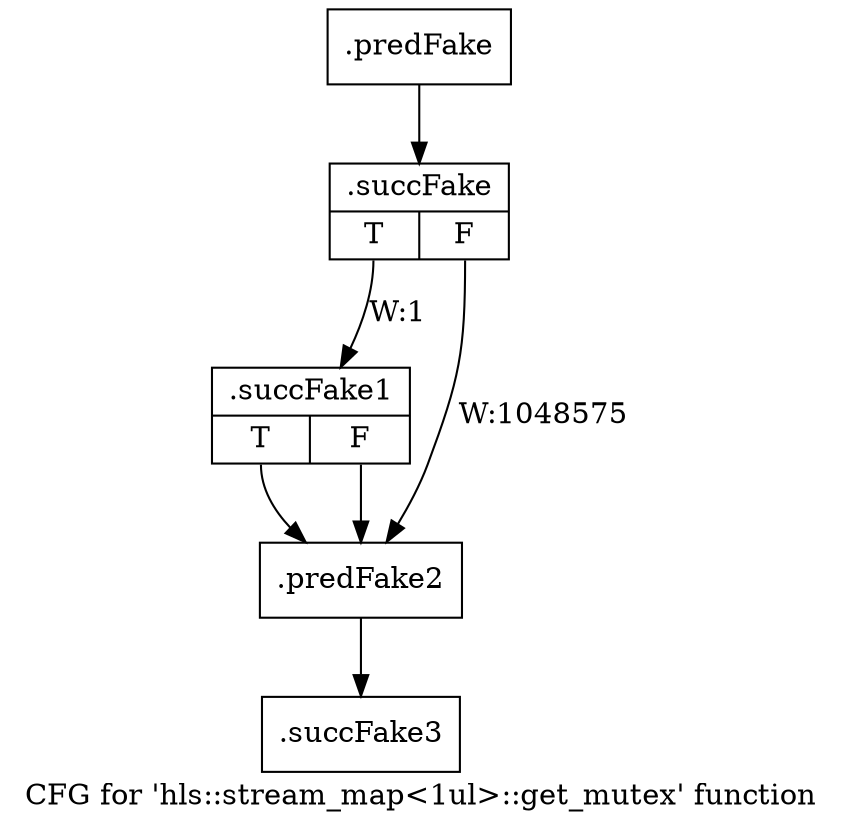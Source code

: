 digraph "CFG for 'hls::stream_map\<1ul\>::get_mutex' function" {
	label="CFG for 'hls::stream_map\<1ul\>::get_mutex' function";

	Node0x5973420 [shape=record,filename="/mnt/xilinx/Vitis_HLS/2021.2/include/hls_stream_thread_unsafe.h",linenumber="248",label="{.predFake}"];
	Node0x5973420 -> Node0x60ad190[ callList="" memoryops="" filename="/mnt/xilinx/Vitis_HLS/2021.2/include/hls_stream_thread_unsafe.h" execusionnum="24"];
	Node0x60ad190 [shape=record,filename="/mnt/xilinx/Vitis_HLS/2021.2/include/hls_stream_thread_unsafe.h",linenumber="248",label="{.succFake|{<s0>T|<s1>F}}"];
	Node0x60ad190:s0 -> Node0x60ad240[label="W:1" callList="" memoryops="" filename="/mnt/xilinx/Vitis_HLS/2021.2/include/hls_stream_thread_unsafe.h" execusionnum="0"];
	Node0x60ad190:s1 -> Node0x5974170[label="W:1048575"];
	Node0x60ad240 [shape=record,filename="/mnt/xilinx/Vitis_HLS/2021.2/include/hls_stream_thread_unsafe.h",linenumber="248",label="{.succFake1|{<s0>T|<s1>F}}"];
	Node0x60ad240:s0 -> Node0x5974170[ callList="" memoryops="" filename="/mnt/xilinx/Vitis_HLS/2021.2/include/hls_stream_thread_unsafe.h" execusionnum="0"];
	Node0x60ad240:s1 -> Node0x5974170;
	Node0x5974170 [shape=record,filename="/mnt/xilinx/Vitis_HLS/2021.2/include/hls_stream_thread_unsafe.h",linenumber="249",label="{.predFake2}"];
	Node0x5974170 -> Node0x60ad3a0[ callList="" memoryops="" filename="/mnt/xilinx/Vitis_HLS/2021.2/include/hls_stream_thread_unsafe.h" execusionnum="1048574"];
	Node0x60ad3a0 [shape=record,filename="/mnt/xilinx/Vitis_HLS/2021.2/include/hls_stream_thread_unsafe.h",linenumber="249",label="{.succFake3}"];
}
